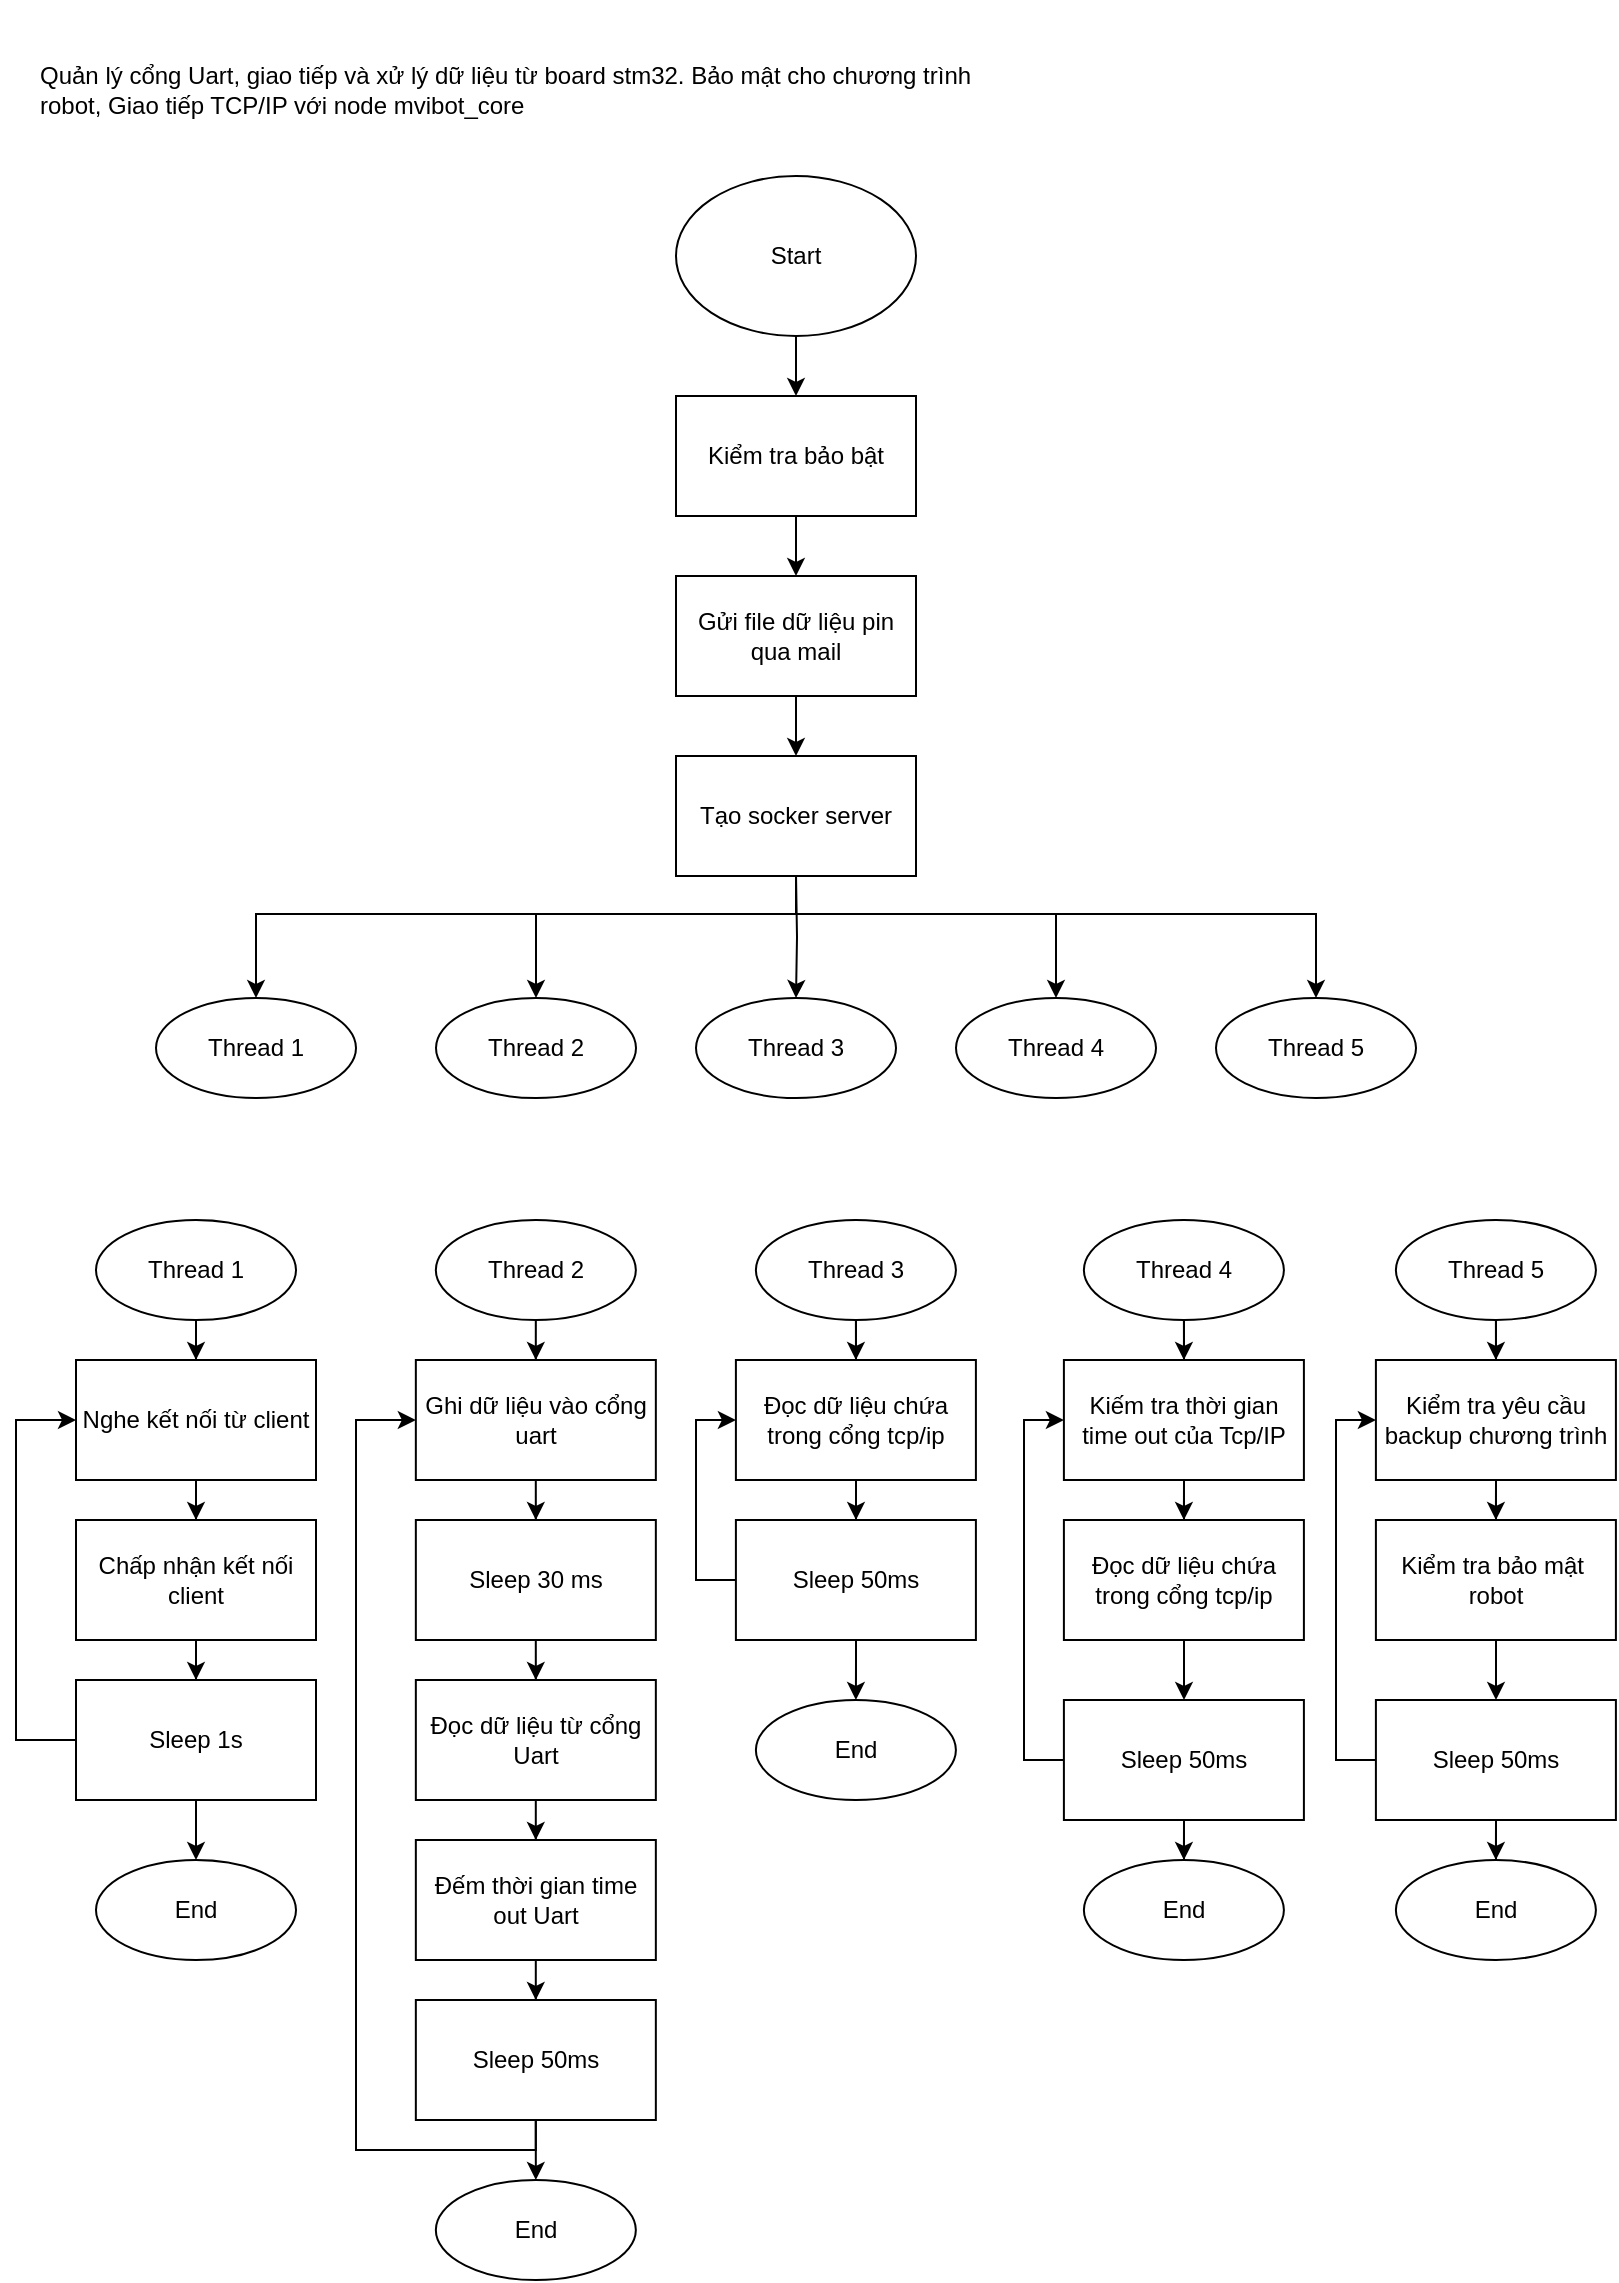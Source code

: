 <mxfile version="22.1.11" type="device">
  <diagram name="Page-1" id="A13EitNSwwBGRe-gJk6Z">
    <mxGraphModel dx="1703" dy="1054" grid="1" gridSize="10" guides="1" tooltips="1" connect="1" arrows="1" fold="1" page="1" pageScale="1" pageWidth="827" pageHeight="1169" math="0" shadow="0">
      <root>
        <mxCell id="0" />
        <mxCell id="1" parent="0" />
        <mxCell id="OD6vfYzFKV35zuDnkVTc-5" style="edgeStyle=orthogonalEdgeStyle;rounded=0;orthogonalLoop=1;jettySize=auto;html=1;entryX=0.5;entryY=0;entryDx=0;entryDy=0;" edge="1" parent="1" source="OD6vfYzFKV35zuDnkVTc-1" target="OD6vfYzFKV35zuDnkVTc-2">
          <mxGeometry relative="1" as="geometry" />
        </mxCell>
        <mxCell id="OD6vfYzFKV35zuDnkVTc-1" value="Start" style="ellipse;whiteSpace=wrap;html=1;" vertex="1" parent="1">
          <mxGeometry x="340" y="98" width="120" height="80" as="geometry" />
        </mxCell>
        <mxCell id="OD6vfYzFKV35zuDnkVTc-6" style="edgeStyle=orthogonalEdgeStyle;rounded=0;orthogonalLoop=1;jettySize=auto;html=1;entryX=0.5;entryY=0;entryDx=0;entryDy=0;" edge="1" parent="1" source="OD6vfYzFKV35zuDnkVTc-2" target="OD6vfYzFKV35zuDnkVTc-3">
          <mxGeometry relative="1" as="geometry" />
        </mxCell>
        <mxCell id="OD6vfYzFKV35zuDnkVTc-2" value="Kiểm tra bảo bật" style="rounded=0;whiteSpace=wrap;html=1;" vertex="1" parent="1">
          <mxGeometry x="340" y="208" width="120" height="60" as="geometry" />
        </mxCell>
        <mxCell id="OD6vfYzFKV35zuDnkVTc-8" style="edgeStyle=orthogonalEdgeStyle;rounded=0;orthogonalLoop=1;jettySize=auto;html=1;entryX=0.5;entryY=0;entryDx=0;entryDy=0;" edge="1" parent="1" source="OD6vfYzFKV35zuDnkVTc-3" target="OD6vfYzFKV35zuDnkVTc-7">
          <mxGeometry relative="1" as="geometry" />
        </mxCell>
        <mxCell id="OD6vfYzFKV35zuDnkVTc-3" value="Gửi file dữ liệu pin qua mail" style="rounded=0;whiteSpace=wrap;html=1;" vertex="1" parent="1">
          <mxGeometry x="340" y="298" width="120" height="60" as="geometry" />
        </mxCell>
        <mxCell id="OD6vfYzFKV35zuDnkVTc-14" style="edgeStyle=orthogonalEdgeStyle;rounded=0;orthogonalLoop=1;jettySize=auto;html=1;entryX=0.5;entryY=0;entryDx=0;entryDy=0;" edge="1" parent="1" target="OD6vfYzFKV35zuDnkVTc-9">
          <mxGeometry relative="1" as="geometry">
            <mxPoint x="400" y="447" as="sourcePoint" />
            <Array as="points">
              <mxPoint x="400" y="467" />
              <mxPoint x="130" y="467" />
            </Array>
          </mxGeometry>
        </mxCell>
        <mxCell id="OD6vfYzFKV35zuDnkVTc-15" style="edgeStyle=orthogonalEdgeStyle;rounded=0;orthogonalLoop=1;jettySize=auto;html=1;entryX=0.5;entryY=0;entryDx=0;entryDy=0;" edge="1" parent="1" target="OD6vfYzFKV35zuDnkVTc-10">
          <mxGeometry relative="1" as="geometry">
            <mxPoint x="400" y="447" as="sourcePoint" />
            <Array as="points">
              <mxPoint x="400" y="467" />
              <mxPoint x="270" y="467" />
            </Array>
          </mxGeometry>
        </mxCell>
        <mxCell id="OD6vfYzFKV35zuDnkVTc-16" style="edgeStyle=orthogonalEdgeStyle;rounded=0;orthogonalLoop=1;jettySize=auto;html=1;" edge="1" parent="1" target="OD6vfYzFKV35zuDnkVTc-11">
          <mxGeometry relative="1" as="geometry">
            <mxPoint x="400" y="447" as="sourcePoint" />
          </mxGeometry>
        </mxCell>
        <mxCell id="OD6vfYzFKV35zuDnkVTc-17" style="edgeStyle=orthogonalEdgeStyle;rounded=0;orthogonalLoop=1;jettySize=auto;html=1;entryX=0.5;entryY=0;entryDx=0;entryDy=0;" edge="1" parent="1" target="OD6vfYzFKV35zuDnkVTc-12">
          <mxGeometry relative="1" as="geometry">
            <mxPoint x="400" y="447" as="sourcePoint" />
            <Array as="points">
              <mxPoint x="400" y="467" />
              <mxPoint x="530" y="467" />
            </Array>
          </mxGeometry>
        </mxCell>
        <mxCell id="OD6vfYzFKV35zuDnkVTc-18" style="edgeStyle=orthogonalEdgeStyle;rounded=0;orthogonalLoop=1;jettySize=auto;html=1;entryX=0.5;entryY=0;entryDx=0;entryDy=0;" edge="1" parent="1" target="OD6vfYzFKV35zuDnkVTc-13">
          <mxGeometry relative="1" as="geometry">
            <mxPoint x="400" y="447" as="sourcePoint" />
            <Array as="points">
              <mxPoint x="400" y="467" />
              <mxPoint x="660" y="467" />
            </Array>
          </mxGeometry>
        </mxCell>
        <mxCell id="OD6vfYzFKV35zuDnkVTc-7" value="Tạo socker server" style="rounded=0;whiteSpace=wrap;html=1;" vertex="1" parent="1">
          <mxGeometry x="340" y="388" width="120" height="60" as="geometry" />
        </mxCell>
        <mxCell id="OD6vfYzFKV35zuDnkVTc-9" value="Thread 1" style="ellipse;whiteSpace=wrap;html=1;" vertex="1" parent="1">
          <mxGeometry x="80" y="509" width="100" height="50" as="geometry" />
        </mxCell>
        <mxCell id="OD6vfYzFKV35zuDnkVTc-10" value="Thread 2" style="ellipse;whiteSpace=wrap;html=1;" vertex="1" parent="1">
          <mxGeometry x="220" y="509" width="100" height="50" as="geometry" />
        </mxCell>
        <mxCell id="OD6vfYzFKV35zuDnkVTc-11" value="Thread 3" style="ellipse;whiteSpace=wrap;html=1;" vertex="1" parent="1">
          <mxGeometry x="350" y="509" width="100" height="50" as="geometry" />
        </mxCell>
        <mxCell id="OD6vfYzFKV35zuDnkVTc-12" value="Thread 4" style="ellipse;whiteSpace=wrap;html=1;" vertex="1" parent="1">
          <mxGeometry x="480" y="509" width="100" height="50" as="geometry" />
        </mxCell>
        <mxCell id="OD6vfYzFKV35zuDnkVTc-13" value="Thread 5" style="ellipse;whiteSpace=wrap;html=1;" vertex="1" parent="1">
          <mxGeometry x="610" y="509" width="100" height="50" as="geometry" />
        </mxCell>
        <mxCell id="2k7XM7BbWK984aJL0pMT-1" value="Quản lý cổng Uart, giao tiếp và xử lý dữ liệu từ board stm32. Bảo mật cho chương trình robot, Giao tiếp TCP/IP với node mvibot_core" style="text;strokeColor=none;fillColor=none;align=left;verticalAlign=middle;rounded=0;whiteSpace=wrap;html=1;" vertex="1" parent="1">
          <mxGeometry x="20" y="10" width="490" height="90" as="geometry" />
        </mxCell>
        <mxCell id="tnjBAYv9nfEixjELOelU-1" style="edgeStyle=orthogonalEdgeStyle;rounded=0;orthogonalLoop=1;jettySize=auto;html=1;entryX=0.5;entryY=0;entryDx=0;entryDy=0;" edge="1" parent="1" source="tnjBAYv9nfEixjELOelU-2" target="tnjBAYv9nfEixjELOelU-4">
          <mxGeometry relative="1" as="geometry" />
        </mxCell>
        <mxCell id="tnjBAYv9nfEixjELOelU-2" value="Thread 1" style="ellipse;whiteSpace=wrap;html=1;" vertex="1" parent="1">
          <mxGeometry x="50.0" y="620" width="100" height="50" as="geometry" />
        </mxCell>
        <mxCell id="tnjBAYv9nfEixjELOelU-3" style="edgeStyle=orthogonalEdgeStyle;rounded=0;orthogonalLoop=1;jettySize=auto;html=1;entryX=0.5;entryY=0;entryDx=0;entryDy=0;" edge="1" parent="1" source="tnjBAYv9nfEixjELOelU-4" target="tnjBAYv9nfEixjELOelU-6">
          <mxGeometry relative="1" as="geometry" />
        </mxCell>
        <mxCell id="tnjBAYv9nfEixjELOelU-4" value="Nghe kết nối từ client" style="rounded=0;whiteSpace=wrap;html=1;" vertex="1" parent="1">
          <mxGeometry x="40.0" y="690" width="120" height="60" as="geometry" />
        </mxCell>
        <mxCell id="tnjBAYv9nfEixjELOelU-5" style="edgeStyle=orthogonalEdgeStyle;rounded=0;orthogonalLoop=1;jettySize=auto;html=1;entryX=0.5;entryY=0;entryDx=0;entryDy=0;" edge="1" parent="1" source="tnjBAYv9nfEixjELOelU-6" target="tnjBAYv9nfEixjELOelU-9">
          <mxGeometry relative="1" as="geometry" />
        </mxCell>
        <mxCell id="tnjBAYv9nfEixjELOelU-6" value="Chấp nhận kết nối client" style="rounded=0;whiteSpace=wrap;html=1;" vertex="1" parent="1">
          <mxGeometry x="40.0" y="770" width="120" height="60" as="geometry" />
        </mxCell>
        <mxCell id="tnjBAYv9nfEixjELOelU-7" style="edgeStyle=orthogonalEdgeStyle;rounded=0;orthogonalLoop=1;jettySize=auto;html=1;entryX=0;entryY=0.5;entryDx=0;entryDy=0;" edge="1" parent="1" source="tnjBAYv9nfEixjELOelU-9" target="tnjBAYv9nfEixjELOelU-4">
          <mxGeometry relative="1" as="geometry">
            <Array as="points">
              <mxPoint x="10" y="880" />
              <mxPoint x="10" y="720" />
            </Array>
          </mxGeometry>
        </mxCell>
        <mxCell id="tnjBAYv9nfEixjELOelU-8" style="edgeStyle=orthogonalEdgeStyle;rounded=0;orthogonalLoop=1;jettySize=auto;html=1;entryX=0.5;entryY=0;entryDx=0;entryDy=0;" edge="1" parent="1" source="tnjBAYv9nfEixjELOelU-9" target="tnjBAYv9nfEixjELOelU-10">
          <mxGeometry relative="1" as="geometry" />
        </mxCell>
        <mxCell id="tnjBAYv9nfEixjELOelU-9" value="Sleep 1s" style="rounded=0;whiteSpace=wrap;html=1;" vertex="1" parent="1">
          <mxGeometry x="40.0" y="850" width="120" height="60" as="geometry" />
        </mxCell>
        <mxCell id="tnjBAYv9nfEixjELOelU-10" value="End" style="ellipse;whiteSpace=wrap;html=1;" vertex="1" parent="1">
          <mxGeometry x="50.0" y="940" width="100" height="50" as="geometry" />
        </mxCell>
        <mxCell id="rPie8ZOv3esVSnhBlSFD-1" style="edgeStyle=orthogonalEdgeStyle;rounded=0;orthogonalLoop=1;jettySize=auto;html=1;entryX=0.5;entryY=0;entryDx=0;entryDy=0;" edge="1" parent="1" source="rPie8ZOv3esVSnhBlSFD-2" target="rPie8ZOv3esVSnhBlSFD-4">
          <mxGeometry relative="1" as="geometry" />
        </mxCell>
        <mxCell id="rPie8ZOv3esVSnhBlSFD-2" value="Thread 2" style="ellipse;whiteSpace=wrap;html=1;" vertex="1" parent="1">
          <mxGeometry x="219.92" y="620" width="100" height="50" as="geometry" />
        </mxCell>
        <mxCell id="rPie8ZOv3esVSnhBlSFD-3" style="edgeStyle=orthogonalEdgeStyle;rounded=0;orthogonalLoop=1;jettySize=auto;html=1;entryX=0.5;entryY=0;entryDx=0;entryDy=0;" edge="1" parent="1" source="rPie8ZOv3esVSnhBlSFD-4" target="rPie8ZOv3esVSnhBlSFD-6">
          <mxGeometry relative="1" as="geometry" />
        </mxCell>
        <mxCell id="rPie8ZOv3esVSnhBlSFD-4" value="Ghi dữ liệu vào cổng uart" style="rounded=0;whiteSpace=wrap;html=1;" vertex="1" parent="1">
          <mxGeometry x="209.92" y="690" width="120" height="60" as="geometry" />
        </mxCell>
        <mxCell id="rPie8ZOv3esVSnhBlSFD-5" style="edgeStyle=orthogonalEdgeStyle;rounded=0;orthogonalLoop=1;jettySize=auto;html=1;entryX=0.5;entryY=0;entryDx=0;entryDy=0;" edge="1" parent="1" source="rPie8ZOv3esVSnhBlSFD-6" target="rPie8ZOv3esVSnhBlSFD-8">
          <mxGeometry relative="1" as="geometry" />
        </mxCell>
        <mxCell id="rPie8ZOv3esVSnhBlSFD-6" value="Sleep 30 ms" style="rounded=0;whiteSpace=wrap;html=1;" vertex="1" parent="1">
          <mxGeometry x="209.92" y="770" width="120" height="60" as="geometry" />
        </mxCell>
        <mxCell id="rPie8ZOv3esVSnhBlSFD-7" value="" style="edgeStyle=orthogonalEdgeStyle;rounded=0;orthogonalLoop=1;jettySize=auto;html=1;" edge="1" parent="1" source="rPie8ZOv3esVSnhBlSFD-8" target="rPie8ZOv3esVSnhBlSFD-11">
          <mxGeometry relative="1" as="geometry" />
        </mxCell>
        <mxCell id="rPie8ZOv3esVSnhBlSFD-8" value="Đọc dữ liệu từ cổng Uart" style="rounded=0;whiteSpace=wrap;html=1;" vertex="1" parent="1">
          <mxGeometry x="209.92" y="850" width="120" height="60" as="geometry" />
        </mxCell>
        <mxCell id="rPie8ZOv3esVSnhBlSFD-9" value="End" style="ellipse;whiteSpace=wrap;html=1;" vertex="1" parent="1">
          <mxGeometry x="219.92" y="1100" width="100" height="50" as="geometry" />
        </mxCell>
        <mxCell id="rPie8ZOv3esVSnhBlSFD-10" style="edgeStyle=orthogonalEdgeStyle;rounded=0;orthogonalLoop=1;jettySize=auto;html=1;" edge="1" parent="1" source="rPie8ZOv3esVSnhBlSFD-11" target="rPie8ZOv3esVSnhBlSFD-14">
          <mxGeometry relative="1" as="geometry" />
        </mxCell>
        <mxCell id="rPie8ZOv3esVSnhBlSFD-11" value="Đếm thời gian time out Uart" style="rounded=0;whiteSpace=wrap;html=1;" vertex="1" parent="1">
          <mxGeometry x="209.92" y="930" width="120" height="60" as="geometry" />
        </mxCell>
        <mxCell id="rPie8ZOv3esVSnhBlSFD-12" style="edgeStyle=orthogonalEdgeStyle;rounded=0;orthogonalLoop=1;jettySize=auto;html=1;entryX=0;entryY=0.5;entryDx=0;entryDy=0;" edge="1" parent="1" source="rPie8ZOv3esVSnhBlSFD-14" target="rPie8ZOv3esVSnhBlSFD-4">
          <mxGeometry relative="1" as="geometry">
            <Array as="points">
              <mxPoint x="180" y="1085" />
              <mxPoint x="180" y="720" />
            </Array>
          </mxGeometry>
        </mxCell>
        <mxCell id="rPie8ZOv3esVSnhBlSFD-13" style="edgeStyle=orthogonalEdgeStyle;rounded=0;orthogonalLoop=1;jettySize=auto;html=1;" edge="1" parent="1" source="rPie8ZOv3esVSnhBlSFD-14" target="rPie8ZOv3esVSnhBlSFD-9">
          <mxGeometry relative="1" as="geometry" />
        </mxCell>
        <mxCell id="rPie8ZOv3esVSnhBlSFD-14" value="Sleep 50ms" style="rounded=0;whiteSpace=wrap;html=1;" vertex="1" parent="1">
          <mxGeometry x="209.92" y="1010" width="120" height="60" as="geometry" />
        </mxCell>
        <mxCell id="DAd6RC3ZG5H7_I7XVyFO-1" style="edgeStyle=orthogonalEdgeStyle;rounded=0;orthogonalLoop=1;jettySize=auto;html=1;entryX=0.5;entryY=0;entryDx=0;entryDy=0;" edge="1" parent="1" source="DAd6RC3ZG5H7_I7XVyFO-2" target="DAd6RC3ZG5H7_I7XVyFO-4">
          <mxGeometry relative="1" as="geometry" />
        </mxCell>
        <mxCell id="DAd6RC3ZG5H7_I7XVyFO-2" value="Thread 3" style="ellipse;whiteSpace=wrap;html=1;" vertex="1" parent="1">
          <mxGeometry x="379.95" y="620" width="100" height="50" as="geometry" />
        </mxCell>
        <mxCell id="DAd6RC3ZG5H7_I7XVyFO-3" style="edgeStyle=orthogonalEdgeStyle;rounded=0;orthogonalLoop=1;jettySize=auto;html=1;" edge="1" parent="1" source="DAd6RC3ZG5H7_I7XVyFO-4" target="DAd6RC3ZG5H7_I7XVyFO-8">
          <mxGeometry relative="1" as="geometry" />
        </mxCell>
        <mxCell id="DAd6RC3ZG5H7_I7XVyFO-4" value="Đọc dữ liệu chứa trong cổng tcp/ip" style="rounded=0;whiteSpace=wrap;html=1;" vertex="1" parent="1">
          <mxGeometry x="369.95" y="690" width="120" height="60" as="geometry" />
        </mxCell>
        <mxCell id="DAd6RC3ZG5H7_I7XVyFO-5" value="End" style="ellipse;whiteSpace=wrap;html=1;" vertex="1" parent="1">
          <mxGeometry x="379.95" y="860" width="100" height="50" as="geometry" />
        </mxCell>
        <mxCell id="DAd6RC3ZG5H7_I7XVyFO-6" style="edgeStyle=orthogonalEdgeStyle;rounded=0;orthogonalLoop=1;jettySize=auto;html=1;" edge="1" parent="1" source="DAd6RC3ZG5H7_I7XVyFO-8" target="DAd6RC3ZG5H7_I7XVyFO-5">
          <mxGeometry relative="1" as="geometry" />
        </mxCell>
        <mxCell id="DAd6RC3ZG5H7_I7XVyFO-7" style="edgeStyle=orthogonalEdgeStyle;rounded=0;orthogonalLoop=1;jettySize=auto;html=1;entryX=0;entryY=0.5;entryDx=0;entryDy=0;" edge="1" parent="1" source="DAd6RC3ZG5H7_I7XVyFO-8" target="DAd6RC3ZG5H7_I7XVyFO-4">
          <mxGeometry relative="1" as="geometry">
            <Array as="points">
              <mxPoint x="350" y="800" />
              <mxPoint x="350" y="720" />
            </Array>
          </mxGeometry>
        </mxCell>
        <mxCell id="DAd6RC3ZG5H7_I7XVyFO-8" value="Sleep 50ms" style="rounded=0;whiteSpace=wrap;html=1;" vertex="1" parent="1">
          <mxGeometry x="369.95" y="770" width="120" height="60" as="geometry" />
        </mxCell>
        <mxCell id="8J-uopWBwIu1q4Hde2NK-1" style="edgeStyle=orthogonalEdgeStyle;rounded=0;orthogonalLoop=1;jettySize=auto;html=1;entryX=0.5;entryY=0;entryDx=0;entryDy=0;" edge="1" parent="1" source="8J-uopWBwIu1q4Hde2NK-2" target="8J-uopWBwIu1q4Hde2NK-9">
          <mxGeometry relative="1" as="geometry" />
        </mxCell>
        <mxCell id="8J-uopWBwIu1q4Hde2NK-2" value="Thread 4" style="ellipse;whiteSpace=wrap;html=1;" vertex="1" parent="1">
          <mxGeometry x="543.95" y="620" width="100" height="50" as="geometry" />
        </mxCell>
        <mxCell id="8J-uopWBwIu1q4Hde2NK-3" style="edgeStyle=orthogonalEdgeStyle;rounded=0;orthogonalLoop=1;jettySize=auto;html=1;" edge="1" parent="1" source="8J-uopWBwIu1q4Hde2NK-4" target="8J-uopWBwIu1q4Hde2NK-7">
          <mxGeometry relative="1" as="geometry" />
        </mxCell>
        <mxCell id="8J-uopWBwIu1q4Hde2NK-4" value="Đọc dữ liệu chứa trong cổng tcp/ip" style="rounded=0;whiteSpace=wrap;html=1;" vertex="1" parent="1">
          <mxGeometry x="533.95" y="770" width="120" height="60" as="geometry" />
        </mxCell>
        <mxCell id="8J-uopWBwIu1q4Hde2NK-5" value="End" style="ellipse;whiteSpace=wrap;html=1;" vertex="1" parent="1">
          <mxGeometry x="543.95" y="940" width="100" height="50" as="geometry" />
        </mxCell>
        <mxCell id="8J-uopWBwIu1q4Hde2NK-6" style="edgeStyle=orthogonalEdgeStyle;rounded=0;orthogonalLoop=1;jettySize=auto;html=1;" edge="1" parent="1" source="8J-uopWBwIu1q4Hde2NK-7" target="8J-uopWBwIu1q4Hde2NK-5">
          <mxGeometry relative="1" as="geometry" />
        </mxCell>
        <mxCell id="8J-uopWBwIu1q4Hde2NK-11" style="edgeStyle=orthogonalEdgeStyle;rounded=0;orthogonalLoop=1;jettySize=auto;html=1;entryX=0;entryY=0.5;entryDx=0;entryDy=0;" edge="1" parent="1" source="8J-uopWBwIu1q4Hde2NK-7" target="8J-uopWBwIu1q4Hde2NK-9">
          <mxGeometry relative="1" as="geometry">
            <Array as="points">
              <mxPoint x="514" y="890" />
              <mxPoint x="514" y="720" />
            </Array>
          </mxGeometry>
        </mxCell>
        <mxCell id="8J-uopWBwIu1q4Hde2NK-7" value="Sleep 50ms" style="rounded=0;whiteSpace=wrap;html=1;" vertex="1" parent="1">
          <mxGeometry x="533.95" y="860" width="120" height="60" as="geometry" />
        </mxCell>
        <mxCell id="8J-uopWBwIu1q4Hde2NK-8" style="edgeStyle=orthogonalEdgeStyle;rounded=0;orthogonalLoop=1;jettySize=auto;html=1;entryX=0.5;entryY=0;entryDx=0;entryDy=0;" edge="1" parent="1" source="8J-uopWBwIu1q4Hde2NK-9" target="8J-uopWBwIu1q4Hde2NK-4">
          <mxGeometry relative="1" as="geometry" />
        </mxCell>
        <mxCell id="8J-uopWBwIu1q4Hde2NK-9" value="Kiếm tra thời gian time out của Tcp/IP" style="rounded=0;whiteSpace=wrap;html=1;" vertex="1" parent="1">
          <mxGeometry x="533.95" y="690" width="120" height="60" as="geometry" />
        </mxCell>
        <mxCell id="8J-uopWBwIu1q4Hde2NK-12" style="edgeStyle=orthogonalEdgeStyle;rounded=0;orthogonalLoop=1;jettySize=auto;html=1;entryX=0.5;entryY=0;entryDx=0;entryDy=0;" edge="1" parent="1" source="8J-uopWBwIu1q4Hde2NK-13" target="8J-uopWBwIu1q4Hde2NK-21">
          <mxGeometry relative="1" as="geometry" />
        </mxCell>
        <mxCell id="8J-uopWBwIu1q4Hde2NK-13" value="Thread 5" style="ellipse;whiteSpace=wrap;html=1;" vertex="1" parent="1">
          <mxGeometry x="699.95" y="620" width="100" height="50" as="geometry" />
        </mxCell>
        <mxCell id="8J-uopWBwIu1q4Hde2NK-14" style="edgeStyle=orthogonalEdgeStyle;rounded=0;orthogonalLoop=1;jettySize=auto;html=1;" edge="1" parent="1" source="8J-uopWBwIu1q4Hde2NK-15" target="8J-uopWBwIu1q4Hde2NK-19">
          <mxGeometry relative="1" as="geometry" />
        </mxCell>
        <mxCell id="8J-uopWBwIu1q4Hde2NK-15" value="Kiểm tra bảo mật&amp;nbsp; robot" style="rounded=0;whiteSpace=wrap;html=1;" vertex="1" parent="1">
          <mxGeometry x="689.95" y="770" width="120" height="60" as="geometry" />
        </mxCell>
        <mxCell id="8J-uopWBwIu1q4Hde2NK-16" value="End" style="ellipse;whiteSpace=wrap;html=1;" vertex="1" parent="1">
          <mxGeometry x="699.95" y="940" width="100" height="50" as="geometry" />
        </mxCell>
        <mxCell id="8J-uopWBwIu1q4Hde2NK-17" style="edgeStyle=orthogonalEdgeStyle;rounded=0;orthogonalLoop=1;jettySize=auto;html=1;" edge="1" parent="1" source="8J-uopWBwIu1q4Hde2NK-19" target="8J-uopWBwIu1q4Hde2NK-16">
          <mxGeometry relative="1" as="geometry" />
        </mxCell>
        <mxCell id="8J-uopWBwIu1q4Hde2NK-18" style="edgeStyle=orthogonalEdgeStyle;rounded=0;orthogonalLoop=1;jettySize=auto;html=1;entryX=0;entryY=0.5;entryDx=0;entryDy=0;" edge="1" parent="1" source="8J-uopWBwIu1q4Hde2NK-19" target="8J-uopWBwIu1q4Hde2NK-21">
          <mxGeometry relative="1" as="geometry">
            <Array as="points">
              <mxPoint x="670" y="890" />
              <mxPoint x="670" y="720" />
            </Array>
          </mxGeometry>
        </mxCell>
        <mxCell id="8J-uopWBwIu1q4Hde2NK-19" value="Sleep 50ms" style="rounded=0;whiteSpace=wrap;html=1;" vertex="1" parent="1">
          <mxGeometry x="689.95" y="860" width="120" height="60" as="geometry" />
        </mxCell>
        <mxCell id="8J-uopWBwIu1q4Hde2NK-20" style="edgeStyle=orthogonalEdgeStyle;rounded=0;orthogonalLoop=1;jettySize=auto;html=1;entryX=0.5;entryY=0;entryDx=0;entryDy=0;" edge="1" parent="1" source="8J-uopWBwIu1q4Hde2NK-21" target="8J-uopWBwIu1q4Hde2NK-15">
          <mxGeometry relative="1" as="geometry" />
        </mxCell>
        <mxCell id="8J-uopWBwIu1q4Hde2NK-21" value="Kiểm tra yêu cầu backup chương trình" style="rounded=0;whiteSpace=wrap;html=1;" vertex="1" parent="1">
          <mxGeometry x="689.95" y="690" width="120" height="60" as="geometry" />
        </mxCell>
      </root>
    </mxGraphModel>
  </diagram>
</mxfile>
